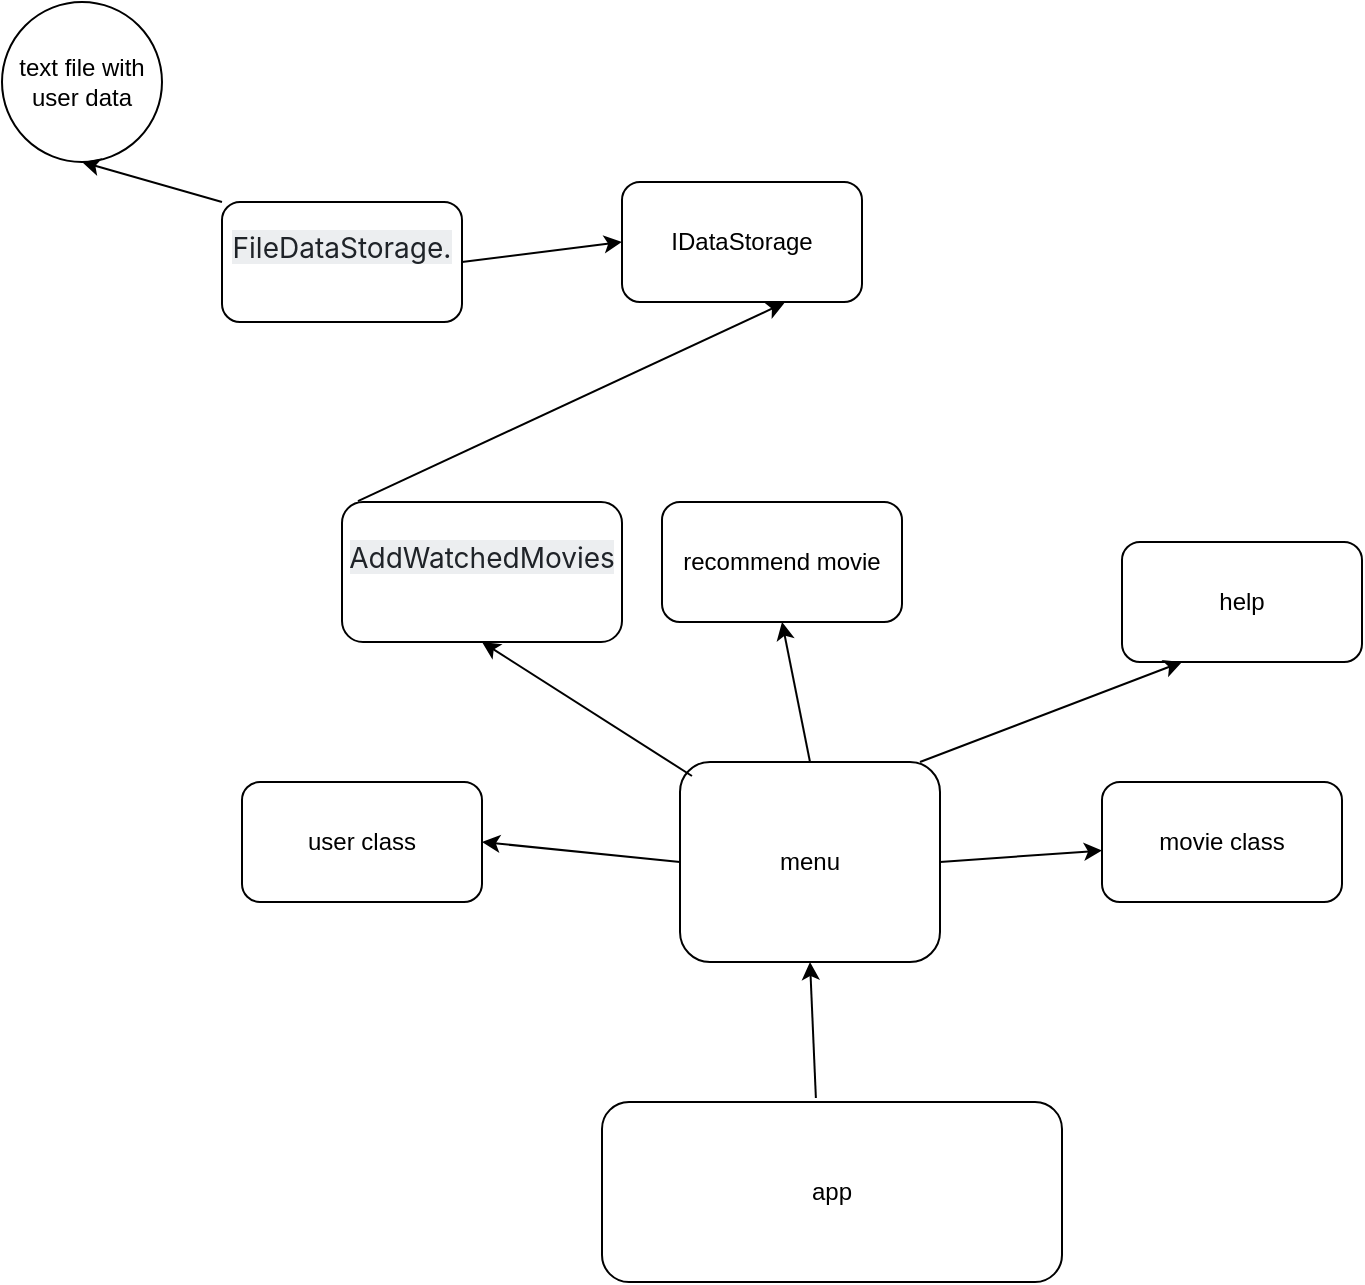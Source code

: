 <mxfile version="25.0.1">
  <diagram name="Page-1" id="HOA8lLk43Bbg1ilju0b8">
    <mxGraphModel dx="1050" dy="522" grid="1" gridSize="10" guides="1" tooltips="1" connect="1" arrows="1" fold="1" page="1" pageScale="1" pageWidth="827" pageHeight="1169" math="0" shadow="0">
      <root>
        <mxCell id="0" />
        <mxCell id="1" parent="0" />
        <mxCell id="W-sjq1FAD0ASAlclbNG4-1" value="menu" style="rounded=1;whiteSpace=wrap;html=1;" parent="1" vertex="1">
          <mxGeometry x="349" y="410" width="130" height="100" as="geometry" />
        </mxCell>
        <mxCell id="W-sjq1FAD0ASAlclbNG4-3" value="help" style="rounded=1;whiteSpace=wrap;html=1;" parent="1" vertex="1">
          <mxGeometry x="570" y="300" width="120" height="60" as="geometry" />
        </mxCell>
        <mxCell id="W-sjq1FAD0ASAlclbNG4-4" value="recommend movie" style="rounded=1;whiteSpace=wrap;html=1;" parent="1" vertex="1">
          <mxGeometry x="340" y="280" width="120" height="60" as="geometry" />
        </mxCell>
        <mxCell id="W-sjq1FAD0ASAlclbNG4-5" value="" style="endArrow=classic;html=1;rounded=0;entryX=0.5;entryY=1;entryDx=0;entryDy=0;exitX=0.046;exitY=0.07;exitDx=0;exitDy=0;exitPerimeter=0;" parent="1" source="W-sjq1FAD0ASAlclbNG4-1" target="88fFhz9mVkFTrtEI-gUV-4" edge="1">
          <mxGeometry width="50" height="50" relative="1" as="geometry">
            <mxPoint x="390" y="370" as="sourcePoint" />
            <mxPoint x="238" y="348.98" as="targetPoint" />
          </mxGeometry>
        </mxCell>
        <mxCell id="W-sjq1FAD0ASAlclbNG4-6" value="" style="endArrow=classic;html=1;rounded=0;entryX=0.5;entryY=1;entryDx=0;entryDy=0;exitX=0.5;exitY=0;exitDx=0;exitDy=0;" parent="1" source="W-sjq1FAD0ASAlclbNG4-1" target="W-sjq1FAD0ASAlclbNG4-4" edge="1">
          <mxGeometry width="50" height="50" relative="1" as="geometry">
            <mxPoint x="390" y="370" as="sourcePoint" />
            <mxPoint x="440" y="320" as="targetPoint" />
          </mxGeometry>
        </mxCell>
        <mxCell id="W-sjq1FAD0ASAlclbNG4-7" value="" style="endArrow=classic;html=1;rounded=0;entryX=0.25;entryY=1;entryDx=0;entryDy=0;exitX=0.923;exitY=0;exitDx=0;exitDy=0;exitPerimeter=0;" parent="1" source="W-sjq1FAD0ASAlclbNG4-1" target="W-sjq1FAD0ASAlclbNG4-3" edge="1">
          <mxGeometry width="50" height="50" relative="1" as="geometry">
            <mxPoint x="390" y="370" as="sourcePoint" />
            <mxPoint x="440" y="320" as="targetPoint" />
          </mxGeometry>
        </mxCell>
        <mxCell id="W-sjq1FAD0ASAlclbNG4-8" value="text file with user data" style="ellipse;whiteSpace=wrap;html=1;aspect=fixed;" parent="1" vertex="1">
          <mxGeometry x="10" y="30" width="80" height="80" as="geometry" />
        </mxCell>
        <mxCell id="W-sjq1FAD0ASAlclbNG4-9" value="" style="endArrow=classic;html=1;rounded=0;entryX=0.5;entryY=1;entryDx=0;entryDy=0;exitX=0;exitY=0;exitDx=0;exitDy=0;" parent="1" source="88fFhz9mVkFTrtEI-gUV-2" target="W-sjq1FAD0ASAlclbNG4-8" edge="1">
          <mxGeometry width="50" height="50" relative="1" as="geometry">
            <mxPoint x="270" y="110" as="sourcePoint" />
            <mxPoint x="440" y="320" as="targetPoint" />
          </mxGeometry>
        </mxCell>
        <mxCell id="W-sjq1FAD0ASAlclbNG4-13" value="movie class" style="rounded=1;whiteSpace=wrap;html=1;" parent="1" vertex="1">
          <mxGeometry x="560" y="420" width="120" height="60" as="geometry" />
        </mxCell>
        <mxCell id="W-sjq1FAD0ASAlclbNG4-14" value="user class" style="rounded=1;whiteSpace=wrap;html=1;" parent="1" vertex="1">
          <mxGeometry x="130" y="420" width="120" height="60" as="geometry" />
        </mxCell>
        <mxCell id="W-sjq1FAD0ASAlclbNG4-15" value="" style="endArrow=classic;html=1;rounded=0;exitX=0;exitY=0.5;exitDx=0;exitDy=0;entryX=1;entryY=0.5;entryDx=0;entryDy=0;" parent="1" source="W-sjq1FAD0ASAlclbNG4-1" target="W-sjq1FAD0ASAlclbNG4-14" edge="1">
          <mxGeometry width="50" height="50" relative="1" as="geometry">
            <mxPoint x="390" y="370" as="sourcePoint" />
            <mxPoint x="440" y="320" as="targetPoint" />
          </mxGeometry>
        </mxCell>
        <mxCell id="W-sjq1FAD0ASAlclbNG4-16" value="" style="endArrow=classic;html=1;rounded=0;exitX=1;exitY=0.5;exitDx=0;exitDy=0;" parent="1" source="W-sjq1FAD0ASAlclbNG4-1" target="W-sjq1FAD0ASAlclbNG4-13" edge="1">
          <mxGeometry width="50" height="50" relative="1" as="geometry">
            <mxPoint x="390" y="370" as="sourcePoint" />
            <mxPoint x="440" y="320" as="targetPoint" />
          </mxGeometry>
        </mxCell>
        <mxCell id="TgCoOYczY_CdDZwEPu1E-1" value="app" style="rounded=1;whiteSpace=wrap;html=1;" parent="1" vertex="1">
          <mxGeometry x="310" y="580" width="230" height="90" as="geometry" />
        </mxCell>
        <mxCell id="TgCoOYczY_CdDZwEPu1E-2" value="" style="endArrow=classic;html=1;rounded=0;exitX=0.465;exitY=-0.022;exitDx=0;exitDy=0;exitPerimeter=0;entryX=0.5;entryY=1;entryDx=0;entryDy=0;" parent="1" source="TgCoOYczY_CdDZwEPu1E-1" target="W-sjq1FAD0ASAlclbNG4-1" edge="1">
          <mxGeometry width="50" height="50" relative="1" as="geometry">
            <mxPoint x="390" y="370" as="sourcePoint" />
            <mxPoint x="440" y="320" as="targetPoint" />
          </mxGeometry>
        </mxCell>
        <mxCell id="88fFhz9mVkFTrtEI-gUV-1" value="IDataStorage" style="rounded=1;whiteSpace=wrap;html=1;" vertex="1" parent="1">
          <mxGeometry x="320" y="120" width="120" height="60" as="geometry" />
        </mxCell>
        <mxCell id="88fFhz9mVkFTrtEI-gUV-2" value="&#xa;&lt;span style=&quot;color: rgb(31, 35, 40); font-family: -apple-system, BlinkMacSystemFont, &amp;quot;Segoe UI&amp;quot;, &amp;quot;Noto Sans&amp;quot;, Helvetica, Arial, sans-serif, &amp;quot;Apple Color Emoji&amp;quot;, &amp;quot;Segoe UI Emoji&amp;quot;; font-size: 14px; font-style: normal; font-variant-ligatures: normal; font-variant-caps: normal; font-weight: 400; letter-spacing: normal; orphans: 2; text-align: left; text-indent: 0px; text-transform: none; widows: 2; word-spacing: 0px; -webkit-text-stroke-width: 0px; white-space: nowrap; background-color: rgba(129, 139, 152, 0.15); text-decoration-thickness: initial; text-decoration-style: initial; text-decoration-color: initial; display: inline !important; float: none;&quot;&gt;FileDataStorage.&lt;/span&gt;&#xa;&#xa;" style="rounded=1;whiteSpace=wrap;html=1;" vertex="1" parent="1">
          <mxGeometry x="120" y="130" width="120" height="60" as="geometry" />
        </mxCell>
        <mxCell id="88fFhz9mVkFTrtEI-gUV-3" value="" style="endArrow=classic;html=1;rounded=0;entryX=0;entryY=0.5;entryDx=0;entryDy=0;exitX=1;exitY=0.5;exitDx=0;exitDy=0;" edge="1" parent="1" source="88fFhz9mVkFTrtEI-gUV-2" target="88fFhz9mVkFTrtEI-gUV-1">
          <mxGeometry width="50" height="50" relative="1" as="geometry">
            <mxPoint x="390" y="200" as="sourcePoint" />
            <mxPoint x="440" y="150" as="targetPoint" />
          </mxGeometry>
        </mxCell>
        <mxCell id="88fFhz9mVkFTrtEI-gUV-4" value="&#xa;&lt;span style=&quot;color: rgb(31, 35, 40); font-family: -apple-system, BlinkMacSystemFont, &amp;quot;Segoe UI&amp;quot;, &amp;quot;Noto Sans&amp;quot;, Helvetica, Arial, sans-serif, &amp;quot;Apple Color Emoji&amp;quot;, &amp;quot;Segoe UI Emoji&amp;quot;; font-size: 14px; font-style: normal; font-variant-ligatures: normal; font-variant-caps: normal; font-weight: 400; letter-spacing: normal; orphans: 2; text-align: left; text-indent: 0px; text-transform: none; widows: 2; word-spacing: 0px; -webkit-text-stroke-width: 0px; white-space: nowrap; background-color: rgba(129, 139, 152, 0.15); text-decoration-thickness: initial; text-decoration-style: initial; text-decoration-color: initial; display: inline !important; float: none;&quot;&gt;AddWatchedMovies&lt;/span&gt;&#xa;&#xa;" style="rounded=1;whiteSpace=wrap;html=1;" vertex="1" parent="1">
          <mxGeometry x="180" y="280" width="140" height="70" as="geometry" />
        </mxCell>
        <mxCell id="88fFhz9mVkFTrtEI-gUV-5" value="" style="endArrow=classic;html=1;rounded=0;exitX=0.057;exitY=-0.006;exitDx=0;exitDy=0;exitPerimeter=0;entryX=0.677;entryY=1.007;entryDx=0;entryDy=0;entryPerimeter=0;" edge="1" parent="1" source="88fFhz9mVkFTrtEI-gUV-4" target="88fFhz9mVkFTrtEI-gUV-1">
          <mxGeometry width="50" height="50" relative="1" as="geometry">
            <mxPoint x="390" y="200" as="sourcePoint" />
            <mxPoint x="580" y="65" as="targetPoint" />
          </mxGeometry>
        </mxCell>
      </root>
    </mxGraphModel>
  </diagram>
</mxfile>
